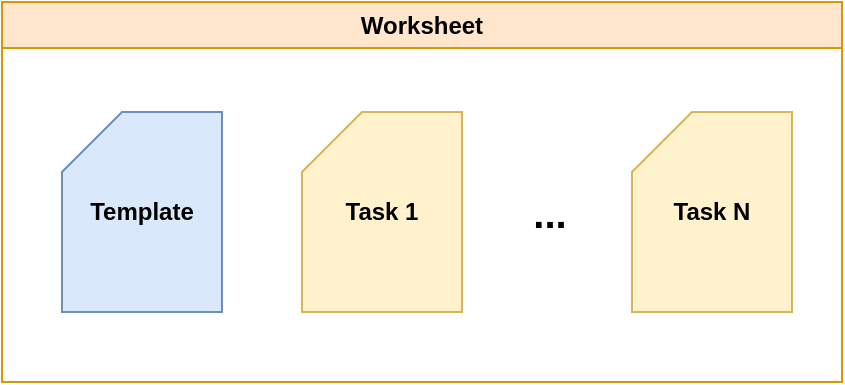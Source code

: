 <mxfile version="21.6.9" type="device">
  <diagram name="Page-1" id="L9Q5bj5fLcDvwvkhY-lI">
    <mxGraphModel dx="1434" dy="649" grid="1" gridSize="10" guides="1" tooltips="1" connect="1" arrows="1" fold="1" page="1" pageScale="1" pageWidth="850" pageHeight="1100" math="0" shadow="0">
      <root>
        <mxCell id="0" />
        <mxCell id="1" parent="0" />
        <mxCell id="Yo78GI136DEajXu1sbwt-1" value="&lt;b&gt;Template&lt;br&gt;&lt;/b&gt;" style="shape=card;whiteSpace=wrap;html=1;fillColor=#dae8fc;strokeColor=#6c8ebf;" vertex="1" parent="1">
          <mxGeometry x="140" y="165" width="80" height="100" as="geometry" />
        </mxCell>
        <mxCell id="Yo78GI136DEajXu1sbwt-2" value="&lt;b&gt;Task 1&lt;br&gt;&lt;/b&gt;" style="shape=card;whiteSpace=wrap;html=1;fillColor=#fff2cc;strokeColor=#d6b656;" vertex="1" parent="1">
          <mxGeometry x="260" y="165" width="80" height="100" as="geometry" />
        </mxCell>
        <mxCell id="Yo78GI136DEajXu1sbwt-3" value="&lt;b&gt;Task N&lt;br&gt;&lt;/b&gt;" style="shape=card;whiteSpace=wrap;html=1;fillColor=#fff2cc;strokeColor=#d6b656;" vertex="1" parent="1">
          <mxGeometry x="425" y="165" width="80" height="100" as="geometry" />
        </mxCell>
        <mxCell id="Yo78GI136DEajXu1sbwt-4" value="Worksheet" style="swimlane;whiteSpace=wrap;html=1;fillColor=#ffe6cc;strokeColor=#d79b00;" vertex="1" parent="1">
          <mxGeometry x="110" y="110" width="420" height="190" as="geometry" />
        </mxCell>
        <mxCell id="Yo78GI136DEajXu1sbwt-5" value="..." style="text;html=1;strokeColor=none;fillColor=none;align=center;verticalAlign=middle;whiteSpace=wrap;rounded=0;fontStyle=1;fontSize=20;" vertex="1" parent="Yo78GI136DEajXu1sbwt-4">
          <mxGeometry x="244" y="90" width="60" height="30" as="geometry" />
        </mxCell>
      </root>
    </mxGraphModel>
  </diagram>
</mxfile>
